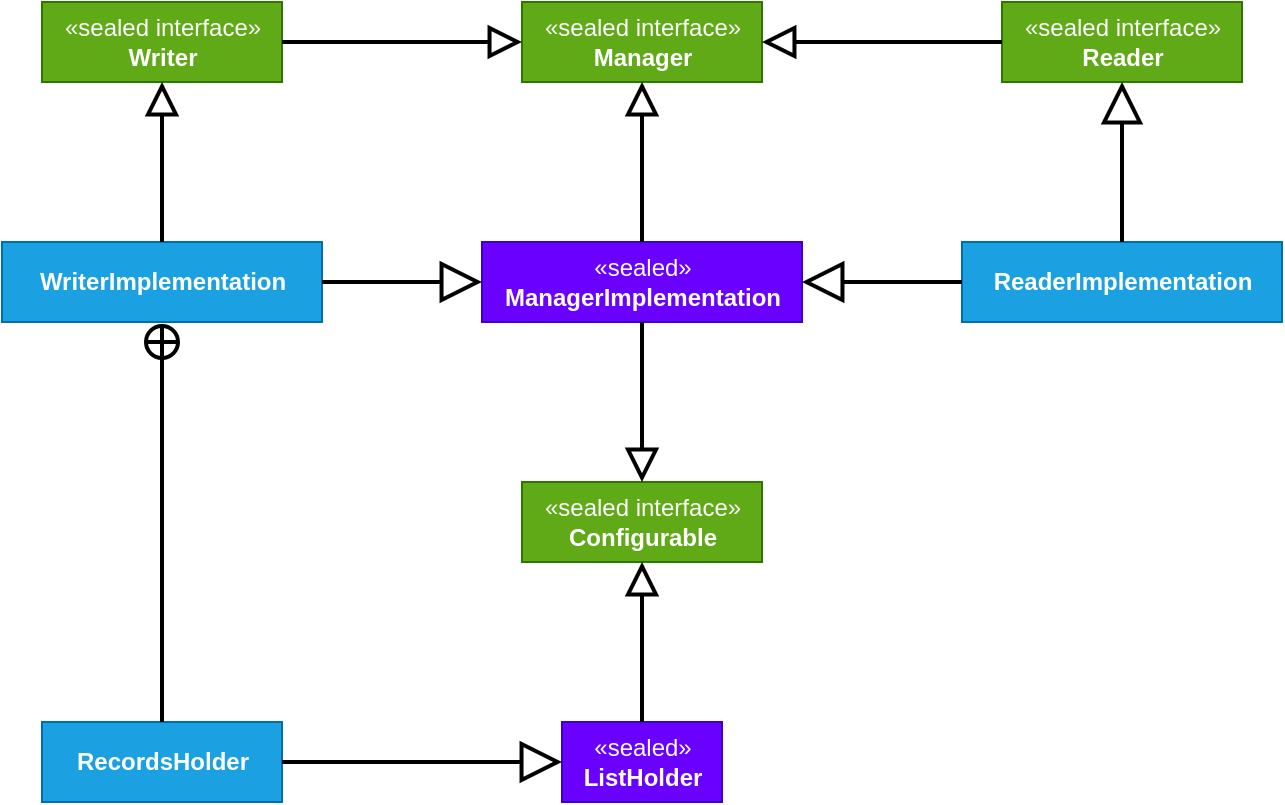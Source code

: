 <mxfile version="16.0.0" type="device" pages="2"><diagram id="4gqkbXoZPNrtpV4TiSYC" name="Manager"><mxGraphModel dx="1422" dy="873" grid="1" gridSize="10" guides="1" tooltips="1" connect="1" arrows="1" fold="1" page="1" pageScale="1" pageWidth="1169" pageHeight="827" math="0" shadow="0"><root><mxCell id="97BSthSGMk0bG24kFqdg-0"/><mxCell id="97BSthSGMk0bG24kFqdg-1" parent="97BSthSGMk0bG24kFqdg-0"/><mxCell id="97BSthSGMk0bG24kFqdg-2" value="«sealed interface»&lt;br&gt;&lt;b&gt;Configurable&lt;/b&gt;" style="html=1;fillColor=#60a917;fontColor=#ffffff;strokeColor=#2D7600;" vertex="1" parent="97BSthSGMk0bG24kFqdg-1"><mxGeometry x="300" y="280" width="120" height="40" as="geometry"/></mxCell><mxCell id="ojPJYZOT4_6PB99yHjlc-0" value="«sealed»&lt;br&gt;&lt;b&gt;ListHolder&lt;/b&gt;" style="html=1;fillColor=#6a00ff;fontColor=#ffffff;strokeColor=#3700CC;" vertex="1" parent="97BSthSGMk0bG24kFqdg-1"><mxGeometry x="320" y="400" width="80" height="40" as="geometry"/></mxCell><mxCell id="N0jveRPINmAG9H1u4sjZ-0" value="" style="endArrow=block;endFill=0;endSize=12;html=1;rounded=0;fontSize=12;strokeWidth=2;" edge="1" parent="97BSthSGMk0bG24kFqdg-1" source="ojPJYZOT4_6PB99yHjlc-0" target="97BSthSGMk0bG24kFqdg-2"><mxGeometry width="160" relative="1" as="geometry"><mxPoint x="380" y="480" as="sourcePoint"/><mxPoint x="380" y="400" as="targetPoint"/></mxGeometry></mxCell><mxCell id="Uh7QoEqF8FHnvb4glm_y-0" value="&lt;b&gt;RecordsHolder&lt;/b&gt;" style="html=1;fillColor=#1ba1e2;fontColor=#ffffff;strokeColor=#006EAF;" vertex="1" parent="97BSthSGMk0bG24kFqdg-1"><mxGeometry x="60" y="400" width="120" height="40" as="geometry"/></mxCell><mxCell id="FHa6XKOMPqe2WC_pueKy-0" value="" style="endArrow=block;endSize=16;endFill=0;html=1;rounded=0;fontSize=12;strokeWidth=2;" edge="1" parent="97BSthSGMk0bG24kFqdg-1" source="Uh7QoEqF8FHnvb4glm_y-0" target="ojPJYZOT4_6PB99yHjlc-0"><mxGeometry width="160" relative="1" as="geometry"><mxPoint x="210" y="480" as="sourcePoint"/><mxPoint x="170" y="400" as="targetPoint"/></mxGeometry></mxCell><mxCell id="FHa6XKOMPqe2WC_pueKy-7" value="&lt;b&gt;WriterImplementation&lt;/b&gt;" style="html=1;fillColor=#1ba1e2;fontColor=#ffffff;strokeColor=#006EAF;" vertex="1" parent="97BSthSGMk0bG24kFqdg-1"><mxGeometry x="40" y="160" width="160" height="40" as="geometry"/></mxCell><mxCell id="FHa6XKOMPqe2WC_pueKy-9" value="" style="endArrow=none;startArrow=circlePlus;endFill=0;startFill=0;endSize=8;html=1;rounded=0;strokeWidth=2;" edge="1" parent="97BSthSGMk0bG24kFqdg-1" source="FHa6XKOMPqe2WC_pueKy-7" target="Uh7QoEqF8FHnvb4glm_y-0"><mxGeometry width="160" relative="1" as="geometry"><mxPoint x="470" y="410" as="sourcePoint"/><mxPoint x="470" y="490" as="targetPoint"/></mxGeometry></mxCell><mxCell id="FHa6XKOMPqe2WC_pueKy-25" value="«sealed interface»&lt;br&gt;&lt;b&gt;Manager&lt;/b&gt;" style="html=1;fillColor=#60a917;fontColor=#ffffff;strokeColor=#2D7600;" vertex="1" parent="97BSthSGMk0bG24kFqdg-1"><mxGeometry x="300" y="40" width="120" height="40" as="geometry"/></mxCell><mxCell id="ATWzokNBbirf8xxilFgU-0" value="«sealed»&lt;br&gt;&lt;b&gt;ManagerImplementation&lt;br&gt;&lt;/b&gt;" style="html=1;fillColor=#6a00ff;fontColor=#ffffff;strokeColor=#3700CC;" vertex="1" parent="97BSthSGMk0bG24kFqdg-1"><mxGeometry x="280" y="160" width="160" height="40" as="geometry"/></mxCell><mxCell id="ATWzokNBbirf8xxilFgU-1" value="" style="endArrow=block;endFill=0;endSize=12;html=1;rounded=0;fontSize=12;strokeWidth=2;" edge="1" parent="97BSthSGMk0bG24kFqdg-1" source="ATWzokNBbirf8xxilFgU-0" target="FHa6XKOMPqe2WC_pueKy-25"><mxGeometry width="160" relative="1" as="geometry"><mxPoint x="470" y="370" as="sourcePoint"/><mxPoint x="310" y="290" as="targetPoint"/></mxGeometry></mxCell><mxCell id="ATWzokNBbirf8xxilFgU-2" value="&lt;b&gt;ReaderImplementation&lt;/b&gt;" style="html=1;fillColor=#1ba1e2;fontColor=#ffffff;strokeColor=#006EAF;" vertex="1" parent="97BSthSGMk0bG24kFqdg-1"><mxGeometry x="520" y="160" width="160" height="40" as="geometry"/></mxCell><mxCell id="ATWzokNBbirf8xxilFgU-3" value="" style="endArrow=block;endSize=16;endFill=0;html=1;rounded=0;fontSize=12;strokeWidth=2;" edge="1" parent="97BSthSGMk0bG24kFqdg-1" source="ATWzokNBbirf8xxilFgU-2" target="ATWzokNBbirf8xxilFgU-0"><mxGeometry width="160" relative="1" as="geometry"><mxPoint x="410" y="510" as="sourcePoint"/><mxPoint x="310" y="410" as="targetPoint"/></mxGeometry></mxCell><mxCell id="ATWzokNBbirf8xxilFgU-5" value="" style="endArrow=block;endSize=16;endFill=0;html=1;rounded=0;fontSize=12;strokeWidth=2;" edge="1" parent="97BSthSGMk0bG24kFqdg-1" source="FHa6XKOMPqe2WC_pueKy-7" target="ATWzokNBbirf8xxilFgU-0"><mxGeometry width="160" relative="1" as="geometry"><mxPoint x="510" y="510" as="sourcePoint"/><mxPoint x="610" y="390" as="targetPoint"/></mxGeometry></mxCell><mxCell id="ATWzokNBbirf8xxilFgU-6" value="«sealed interface»&lt;br&gt;&lt;b&gt;Reader&lt;/b&gt;" style="html=1;fillColor=#60a917;fontColor=#ffffff;strokeColor=#2D7600;" vertex="1" parent="97BSthSGMk0bG24kFqdg-1"><mxGeometry x="540" y="40" width="120" height="40" as="geometry"/></mxCell><mxCell id="ATWzokNBbirf8xxilFgU-7" value="" style="endArrow=block;endFill=0;endSize=12;html=1;rounded=0;fontSize=12;strokeWidth=2;" edge="1" parent="97BSthSGMk0bG24kFqdg-1" source="ATWzokNBbirf8xxilFgU-6" target="FHa6XKOMPqe2WC_pueKy-25"><mxGeometry width="160" relative="1" as="geometry"><mxPoint x="690" y="370" as="sourcePoint"/><mxPoint x="690" y="290" as="targetPoint"/></mxGeometry></mxCell><mxCell id="ATWzokNBbirf8xxilFgU-8" value="" style="endArrow=block;endSize=16;endFill=0;html=1;rounded=0;fontSize=12;strokeWidth=2;" edge="1" parent="97BSthSGMk0bG24kFqdg-1" source="ATWzokNBbirf8xxilFgU-2" target="ATWzokNBbirf8xxilFgU-6"><mxGeometry width="160" relative="1" as="geometry"><mxPoint x="673.333" y="370" as="sourcePoint"/><mxPoint x="526.667" y="290" as="targetPoint"/></mxGeometry></mxCell><mxCell id="ATWzokNBbirf8xxilFgU-9" value="«sealed interface»&lt;br&gt;&lt;b&gt;Writer&lt;/b&gt;" style="html=1;fillColor=#60a917;fontColor=#ffffff;strokeColor=#2D7600;" vertex="1" parent="97BSthSGMk0bG24kFqdg-1"><mxGeometry x="60" y="40" width="120" height="40" as="geometry"/></mxCell><mxCell id="ATWzokNBbirf8xxilFgU-12" value="" style="endArrow=block;endFill=0;endSize=12;html=1;rounded=0;fontSize=12;strokeWidth=2;" edge="1" parent="97BSthSGMk0bG24kFqdg-1" source="ATWzokNBbirf8xxilFgU-9" target="FHa6XKOMPqe2WC_pueKy-25"><mxGeometry width="160" relative="1" as="geometry"><mxPoint x="530" y="250" as="sourcePoint"/><mxPoint x="690" y="170" as="targetPoint"/></mxGeometry></mxCell><mxCell id="ATWzokNBbirf8xxilFgU-13" value="" style="endArrow=block;endFill=0;endSize=12;html=1;rounded=0;fontSize=12;strokeWidth=2;" edge="1" parent="97BSthSGMk0bG24kFqdg-1" source="FHa6XKOMPqe2WC_pueKy-7" target="ATWzokNBbirf8xxilFgU-9"><mxGeometry width="160" relative="1" as="geometry"><mxPoint x="190" y="150" as="sourcePoint"/><mxPoint x="670" y="150" as="targetPoint"/></mxGeometry></mxCell><mxCell id="tB1WrE-QpYFQmfNMvsqq-1" value="" style="endArrow=block;endFill=0;endSize=12;html=1;rounded=0;fontSize=12;strokeWidth=2;" edge="1" parent="97BSthSGMk0bG24kFqdg-1" source="ATWzokNBbirf8xxilFgU-0" target="97BSthSGMk0bG24kFqdg-2"><mxGeometry width="160" relative="1" as="geometry"><mxPoint x="350" y="170" as="sourcePoint"/><mxPoint x="350" y="90" as="targetPoint"/></mxGeometry></mxCell></root></mxGraphModel></diagram><diagram id="wt7sS-zIa_kjdXnI7Ox_" name="Exceptions"><mxGraphModel dx="1422" dy="873" grid="1" gridSize="10" guides="1" tooltips="1" connect="1" arrows="1" fold="1" page="1" pageScale="1" pageWidth="1169" pageHeight="827" math="0" shadow="0"><root><mxCell id="Feg0Q7_4iiQK9QdwC4RV-0"/><mxCell id="Feg0Q7_4iiQK9QdwC4RV-1" parent="Feg0Q7_4iiQK9QdwC4RV-0"/><mxCell id="Feg0Q7_4iiQK9QdwC4RV-2" value="&lt;b&gt;IllegalArgumentException&lt;/b&gt;" style="html=1;fillColor=#1ba1e2;fontColor=#ffffff;strokeColor=#006EAF;" vertex="1" parent="Feg0Q7_4iiQK9QdwC4RV-1"><mxGeometry x="505" y="274" width="160" height="40" as="geometry"/></mxCell><mxCell id="Feg0Q7_4iiQK9QdwC4RV-3" value="«sealed»&lt;br&gt;&lt;b&gt;CsvException&lt;/b&gt;" style="html=1;fillColor=#6a00ff;fontColor=#ffffff;strokeColor=#3700CC;" vertex="1" parent="Feg0Q7_4iiQK9QdwC4RV-1"><mxGeometry x="525" y="394" width="120" height="40" as="geometry"/></mxCell><mxCell id="Feg0Q7_4iiQK9QdwC4RV-4" value="" style="endArrow=block;endSize=16;endFill=0;html=1;rounded=0;fontSize=12;strokeWidth=2;edgeStyle=orthogonalEdgeStyle;" edge="1" parent="Feg0Q7_4iiQK9QdwC4RV-1" source="Feg0Q7_4iiQK9QdwC4RV-3" target="Feg0Q7_4iiQK9QdwC4RV-2"><mxGeometry width="160" relative="1" as="geometry"><mxPoint x="115" y="544" as="sourcePoint"/><mxPoint x="15" y="444" as="targetPoint"/></mxGeometry></mxCell><mxCell id="Feg0Q7_4iiQK9QdwC4RV-5" value="&lt;b&gt;FileNotFoundException&lt;/b&gt;" style="html=1;fillColor=#1ba1e2;fontColor=#ffffff;strokeColor=#006EAF;" vertex="1" parent="Feg0Q7_4iiQK9QdwC4RV-1"><mxGeometry x="285" y="514" width="160" height="40" as="geometry"/></mxCell><mxCell id="Feg0Q7_4iiQK9QdwC4RV-6" value="" style="endArrow=block;endSize=16;endFill=0;html=1;rounded=0;fontSize=12;strokeWidth=2;edgeStyle=orthogonalEdgeStyle;exitX=0.5;exitY=0;exitDx=0;exitDy=0;" edge="1" parent="Feg0Q7_4iiQK9QdwC4RV-1" source="Feg0Q7_4iiQK9QdwC4RV-5" target="Feg0Q7_4iiQK9QdwC4RV-3"><mxGeometry width="160" relative="1" as="geometry"><mxPoint x="375" y="404" as="sourcePoint"/><mxPoint x="375" y="324" as="targetPoint"/></mxGeometry></mxCell><mxCell id="Feg0Q7_4iiQK9QdwC4RV-7" value="&lt;b&gt;InvalidConfigurationException&lt;/b&gt;" style="html=1;fillColor=#1ba1e2;fontColor=#ffffff;strokeColor=#006EAF;" vertex="1" parent="Feg0Q7_4iiQK9QdwC4RV-1"><mxGeometry x="485" y="514" width="200" height="40" as="geometry"/></mxCell><mxCell id="Feg0Q7_4iiQK9QdwC4RV-8" value="" style="endArrow=block;endSize=16;endFill=0;html=1;rounded=0;fontSize=12;strokeWidth=2;edgeStyle=orthogonalEdgeStyle;" edge="1" parent="Feg0Q7_4iiQK9QdwC4RV-1" source="Feg0Q7_4iiQK9QdwC4RV-7" target="Feg0Q7_4iiQK9QdwC4RV-3"><mxGeometry width="160" relative="1" as="geometry"><mxPoint x="375" y="524" as="sourcePoint"/><mxPoint x="375" y="444" as="targetPoint"/></mxGeometry></mxCell><mxCell id="Feg0Q7_4iiQK9QdwC4RV-9" value="&lt;b&gt;InvalidTypeException&lt;/b&gt;" style="html=1;fillColor=#1ba1e2;fontColor=#ffffff;strokeColor=#006EAF;" vertex="1" parent="Feg0Q7_4iiQK9QdwC4RV-1"><mxGeometry x="725" y="514" width="160" height="40" as="geometry"/></mxCell><mxCell id="Feg0Q7_4iiQK9QdwC4RV-10" value="" style="endArrow=block;endSize=16;endFill=0;html=1;rounded=0;fontSize=12;strokeWidth=2;edgeStyle=orthogonalEdgeStyle;exitX=0.5;exitY=0;exitDx=0;exitDy=0;" edge="1" parent="Feg0Q7_4iiQK9QdwC4RV-1" source="Feg0Q7_4iiQK9QdwC4RV-9" target="Feg0Q7_4iiQK9QdwC4RV-3"><mxGeometry width="160" relative="1" as="geometry"><mxPoint x="595" y="524" as="sourcePoint"/><mxPoint x="475" y="444" as="targetPoint"/></mxGeometry></mxCell></root></mxGraphModel></diagram></mxfile>